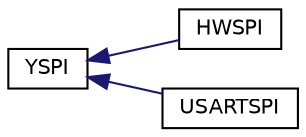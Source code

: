 digraph "Graphical Class Hierarchy"
{
  edge [fontname="Helvetica",fontsize="10",labelfontname="Helvetica",labelfontsize="10"];
  node [fontname="Helvetica",fontsize="10",shape=record];
  rankdir="LR";
  Node1 [label="YSPI",height=0.2,width=0.4,color="black", fillcolor="white", style="filled",URL="$class_y_s_p_i.html"];
  Node1 -> Node2 [dir="back",color="midnightblue",fontsize="10",style="solid",fontname="Helvetica"];
  Node2 [label="HWSPI",height=0.2,width=0.4,color="black", fillcolor="white", style="filled",URL="$class_h_w_s_p_i.html"];
  Node1 -> Node3 [dir="back",color="midnightblue",fontsize="10",style="solid",fontname="Helvetica"];
  Node3 [label="USARTSPI",height=0.2,width=0.4,color="black", fillcolor="white", style="filled",URL="$class_u_s_a_r_t_s_p_i.html"];
}
